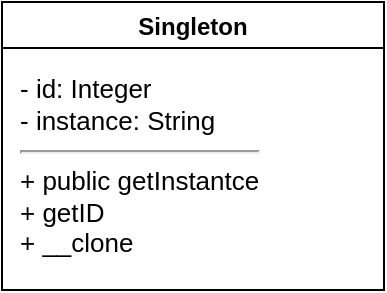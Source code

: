 <mxfile>
    <diagram id="FsBhyJwkqdstGvdzfWPU" name="ページ1">
        <mxGraphModel dx="485" dy="401" grid="1" gridSize="10" guides="1" tooltips="1" connect="1" arrows="1" fold="1" page="1" pageScale="1" pageWidth="827" pageHeight="1169" math="0" shadow="0">
            <root>
                <mxCell id="0"/>
                <mxCell id="1" parent="0"/>
                <mxCell id="3" value="Singleton" style="swimlane;" vertex="1" parent="1">
                    <mxGeometry x="286" y="200" width="191" height="144" as="geometry"/>
                </mxCell>
                <mxCell id="4" value="&lt;div style=&quot;font-size: 13px&quot;&gt;- id: Integer&lt;/div&gt;&lt;div style=&quot;font-size: 13px&quot;&gt;- instance: String&lt;/div&gt;&lt;hr id=&quot;null&quot;&gt;+ public getInstantce&lt;br&gt;+ getID&lt;br&gt;+ __clone" style="text;html=1;align=left;verticalAlign=top;resizable=0;points=[];autosize=1;strokeColor=none;fontSize=13;" vertex="1" parent="3">
                    <mxGeometry x="7" y="29" width="140" height="100" as="geometry"/>
                </mxCell>
            </root>
        </mxGraphModel>
    </diagram>
</mxfile>